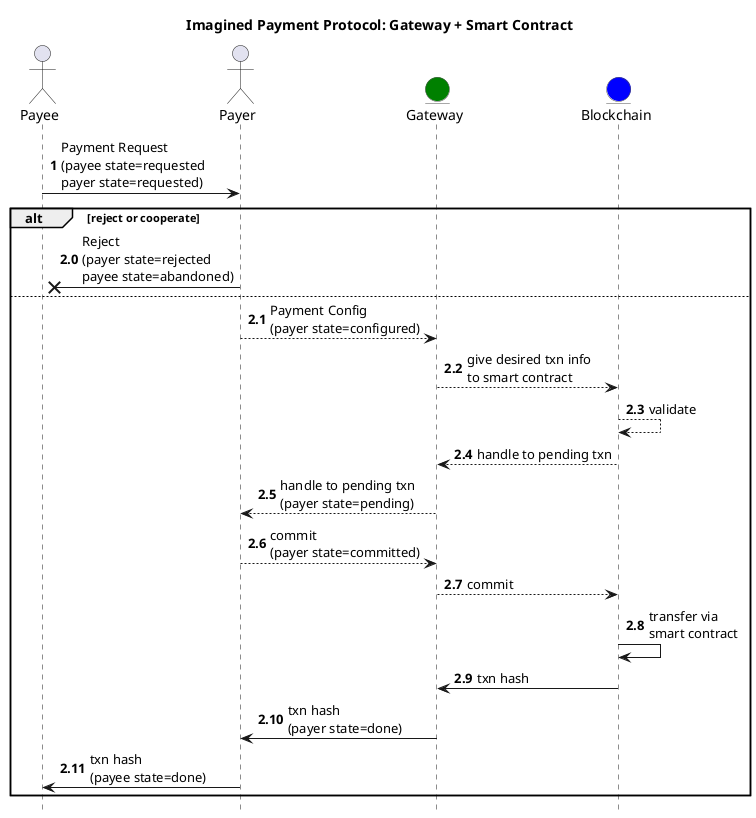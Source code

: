 @startuml
skinparam EntityBorderColor #505050

title Imagined Payment Protocol: Gateway + Smart Contract
autonumber
hide footbox
actor "Payee" as payee
actor "Payer" as payer
entity "Gateway" as gate #green
entity "Blockchain" as chain #blue
payee -> payer: Payment Request\n(payee state=requested\npayer state=requested)
alt reject or cooperate
  autonumber 2.0
  payer -x payee: Reject\n(payer state=rejected\npayee state=abandoned)
else
  autonumber 2.1
  payer --> gate: Payment Config\n(payer state=configured)
  gate --> chain: give desired txn info\nto smart contract
  chain --> chain: validate
  chain --> gate: handle to pending txn
  gate --> payer: handle to pending txn\n(payer state=pending)
  payer --> gate: commit\n(payer state=committed)
  gate --> chain: commit
  chain -> chain: transfer via\nsmart contract
  chain -> gate: txn hash
  gate -> payer: txn hash\n(payer state=done)
  payer -> payee: txn hash\n(payee state=done)
end alt

@enduml
